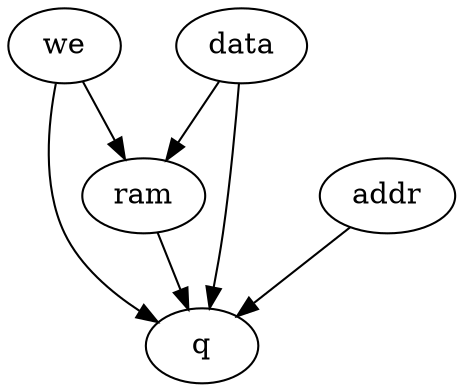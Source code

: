 strict digraph "" {
	we -> q	[weight=1.0];
	we -> ram	[weight=1.0];
	ram -> q	[weight=1.0];
	data -> q	[weight=1.0];
	data -> ram	[weight=1.0];
	addr -> q	[weight=1.0];
}
